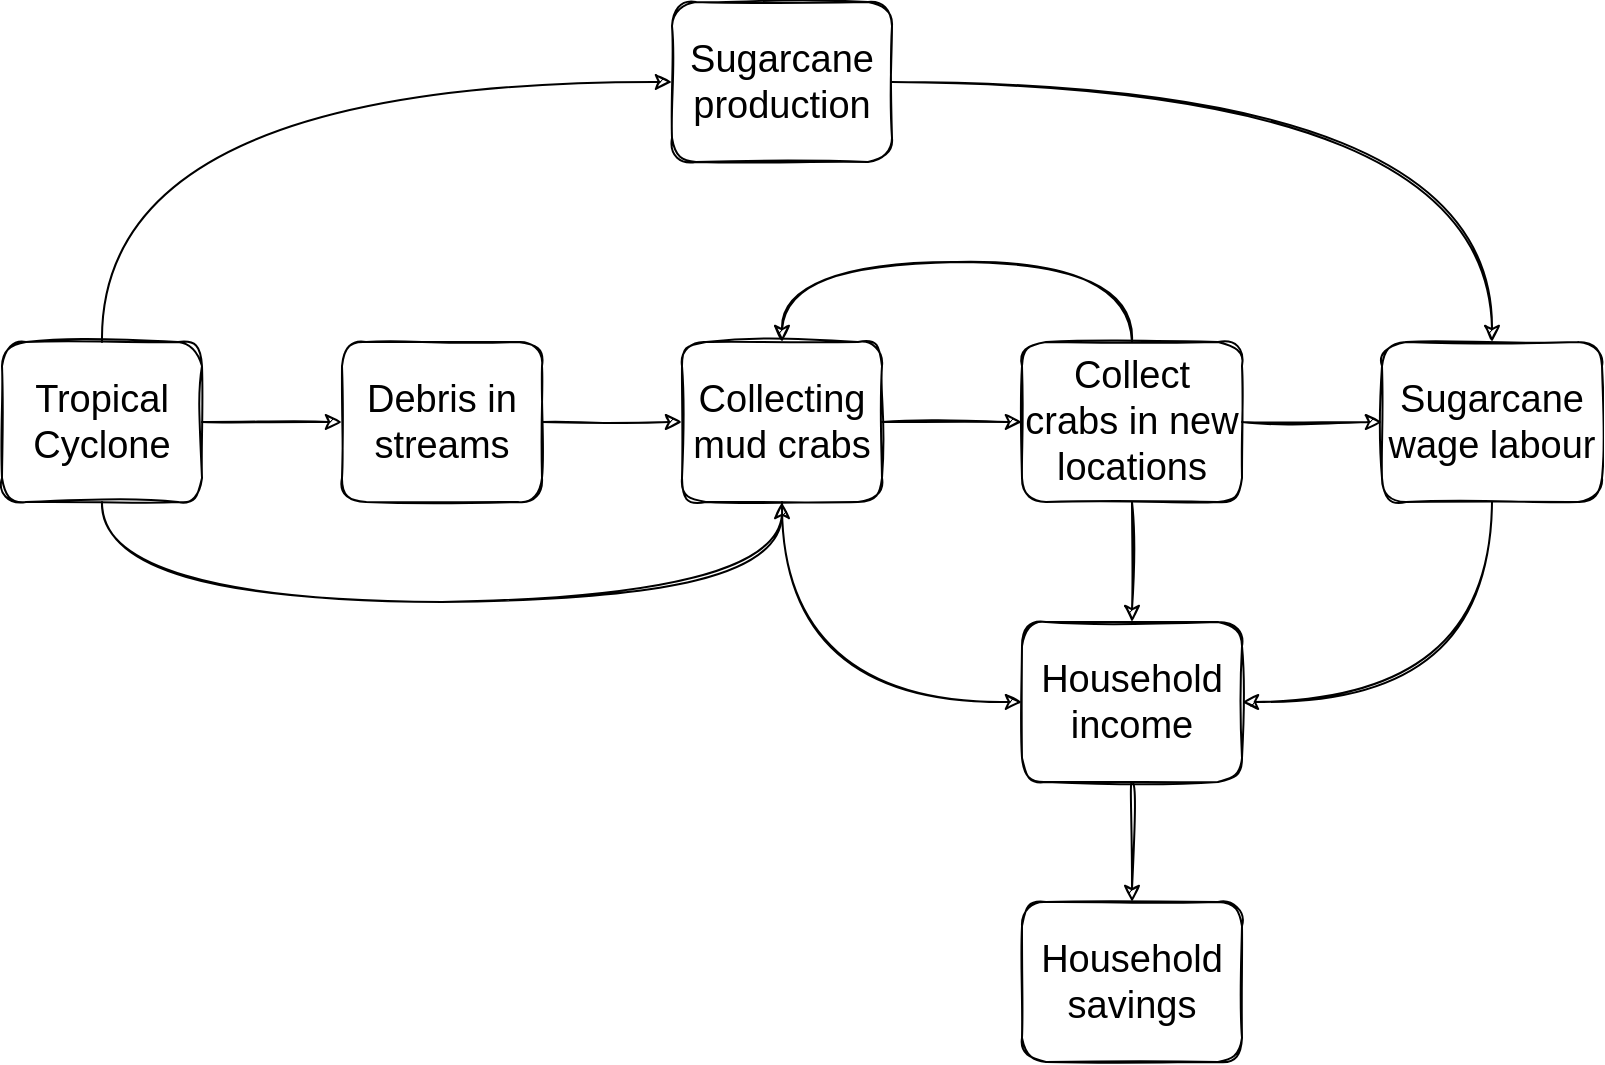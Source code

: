 <mxfile version="14.9.6" type="device"><diagram id="CouAoRiHkG57SWynRnL8" name="Page-1"><mxGraphModel dx="932" dy="658" grid="1" gridSize="10" guides="1" tooltips="1" connect="1" arrows="1" fold="1" page="1" pageScale="1" pageWidth="827" pageHeight="1169" math="0" shadow="0"><root><mxCell id="0"/><mxCell id="1" parent="0"/><mxCell id="YRAk-JFl3zdphtsYkW3S-1" style="edgeStyle=orthogonalEdgeStyle;curved=1;rounded=0;sketch=1;orthogonalLoop=1;jettySize=auto;html=1;entryX=1;entryY=0.5;entryDx=0;entryDy=0;exitX=0.5;exitY=1;exitDx=0;exitDy=0;" edge="1" parent="1" source="YRAk-JFl3zdphtsYkW3S-2" target="YRAk-JFl3zdphtsYkW3S-16"><mxGeometry relative="1" as="geometry"/></mxCell><mxCell id="YRAk-JFl3zdphtsYkW3S-2" value="&lt;span style=&quot;font-size: 19px&quot;&gt;Sugarcane wage labour&lt;/span&gt;" style="text;html=1;fillColor=none;align=center;verticalAlign=middle;whiteSpace=wrap;rounded=1;strokeColor=#000000;shadow=0;sketch=1;" vertex="1" parent="1"><mxGeometry x="690" y="250" width="110" height="80" as="geometry"/></mxCell><mxCell id="YRAk-JFl3zdphtsYkW3S-3" value="" style="endArrow=classic;html=1;entryX=0;entryY=0.5;entryDx=0;entryDy=0;sketch=1;exitX=1;exitY=0.5;exitDx=0;exitDy=0;" edge="1" parent="1" source="YRAk-JFl3zdphtsYkW3S-9" target="YRAk-JFl3zdphtsYkW3S-2"><mxGeometry width="50" height="50" relative="1" as="geometry"><mxPoint x="610" y="290" as="sourcePoint"/><mxPoint x="440" y="280" as="targetPoint"/></mxGeometry></mxCell><mxCell id="YRAk-JFl3zdphtsYkW3S-4" value="" style="edgeStyle=orthogonalEdgeStyle;rounded=0;orthogonalLoop=1;jettySize=auto;html=1;sketch=1;" edge="1" parent="1" source="YRAk-JFl3zdphtsYkW3S-6" target="YRAk-JFl3zdphtsYkW3S-9"><mxGeometry relative="1" as="geometry"/></mxCell><mxCell id="YRAk-JFl3zdphtsYkW3S-5" style="edgeStyle=orthogonalEdgeStyle;rounded=0;sketch=1;orthogonalLoop=1;jettySize=auto;html=1;entryX=0;entryY=0.5;entryDx=0;entryDy=0;exitX=0.5;exitY=1;exitDx=0;exitDy=0;curved=1;" edge="1" parent="1" source="YRAk-JFl3zdphtsYkW3S-6" target="YRAk-JFl3zdphtsYkW3S-16"><mxGeometry relative="1" as="geometry"/></mxCell><mxCell id="YRAk-JFl3zdphtsYkW3S-6" value="&lt;font style=&quot;font-size: 19px&quot;&gt;Collecting mud crabs&lt;/font&gt;" style="text;html=1;fillColor=none;align=center;verticalAlign=middle;whiteSpace=wrap;rounded=1;strokeColor=#000000;shadow=0;sketch=1;" vertex="1" parent="1"><mxGeometry x="340" y="250" width="100" height="80" as="geometry"/></mxCell><mxCell id="YRAk-JFl3zdphtsYkW3S-7" style="edgeStyle=orthogonalEdgeStyle;rounded=0;sketch=1;orthogonalLoop=1;jettySize=auto;html=1;entryX=0.5;entryY=0;entryDx=0;entryDy=0;exitX=0.5;exitY=0;exitDx=0;exitDy=0;curved=1;" edge="1" parent="1" source="YRAk-JFl3zdphtsYkW3S-9" target="YRAk-JFl3zdphtsYkW3S-6"><mxGeometry relative="1" as="geometry"><Array as="points"><mxPoint x="565" y="210"/><mxPoint x="390" y="210"/></Array></mxGeometry></mxCell><mxCell id="YRAk-JFl3zdphtsYkW3S-8" value="" style="edgeStyle=orthogonalEdgeStyle;rounded=0;orthogonalLoop=1;jettySize=auto;html=1;sketch=1;" edge="1" parent="1" source="YRAk-JFl3zdphtsYkW3S-9" target="YRAk-JFl3zdphtsYkW3S-16"><mxGeometry relative="1" as="geometry"/></mxCell><mxCell id="YRAk-JFl3zdphtsYkW3S-9" value="&lt;font style=&quot;font-size: 19px&quot;&gt;Collect crabs in new locations&lt;/font&gt;" style="text;html=1;fillColor=none;align=center;verticalAlign=middle;whiteSpace=wrap;rounded=1;strokeColor=#000000;shadow=0;sketch=1;" vertex="1" parent="1"><mxGeometry x="510" y="250" width="110" height="80" as="geometry"/></mxCell><mxCell id="YRAk-JFl3zdphtsYkW3S-10" value="" style="edgeStyle=orthogonalEdgeStyle;rounded=0;orthogonalLoop=1;jettySize=auto;html=1;sketch=1;entryX=0;entryY=0.5;entryDx=0;entryDy=0;" edge="1" parent="1" source="YRAk-JFl3zdphtsYkW3S-11" target="YRAk-JFl3zdphtsYkW3S-6"><mxGeometry relative="1" as="geometry"><mxPoint x="414" y="220" as="targetPoint"/></mxGeometry></mxCell><mxCell id="YRAk-JFl3zdphtsYkW3S-11" value="&lt;font style=&quot;font-size: 19px&quot;&gt;Debris in streams&lt;/font&gt;" style="text;html=1;fillColor=none;align=center;verticalAlign=middle;whiteSpace=wrap;rounded=1;strokeColor=#000000;shadow=0;sketch=1;" vertex="1" parent="1"><mxGeometry x="170" y="250" width="100" height="80" as="geometry"/></mxCell><mxCell id="YRAk-JFl3zdphtsYkW3S-12" value="" style="edgeStyle=orthogonalEdgeStyle;rounded=0;orthogonalLoop=1;jettySize=auto;html=1;sketch=1;" edge="1" parent="1" source="YRAk-JFl3zdphtsYkW3S-14" target="YRAk-JFl3zdphtsYkW3S-11"><mxGeometry relative="1" as="geometry"/></mxCell><mxCell id="YRAk-JFl3zdphtsYkW3S-13" style="edgeStyle=orthogonalEdgeStyle;rounded=0;orthogonalLoop=1;jettySize=auto;html=1;exitX=0.5;exitY=1;exitDx=0;exitDy=0;sketch=1;entryX=0.5;entryY=1;entryDx=0;entryDy=0;curved=1;" edge="1" parent="1" source="YRAk-JFl3zdphtsYkW3S-14" target="YRAk-JFl3zdphtsYkW3S-6"><mxGeometry relative="1" as="geometry"><Array as="points"><mxPoint x="50" y="380"/><mxPoint x="390" y="380"/></Array><mxPoint x="380" y="340" as="targetPoint"/></mxGeometry></mxCell><mxCell id="YRAk-JFl3zdphtsYkW3S-14" value="&lt;font style=&quot;font-size: 19px&quot;&gt;Tropical Cyclone&lt;/font&gt;" style="text;html=1;fillColor=none;align=center;verticalAlign=middle;whiteSpace=wrap;rounded=1;strokeColor=#000000;shadow=0;sketch=1;" vertex="1" parent="1"><mxGeometry y="250" width="100" height="80" as="geometry"/></mxCell><mxCell id="YRAk-JFl3zdphtsYkW3S-15" value="" style="edgeStyle=orthogonalEdgeStyle;curved=1;rounded=0;sketch=1;orthogonalLoop=1;jettySize=auto;html=1;" edge="1" parent="1" source="YRAk-JFl3zdphtsYkW3S-16" target="YRAk-JFl3zdphtsYkW3S-17"><mxGeometry relative="1" as="geometry"/></mxCell><mxCell id="YRAk-JFl3zdphtsYkW3S-16" value="&lt;font style=&quot;font-size: 19px&quot;&gt;Household income&lt;/font&gt;" style="text;html=1;fillColor=none;align=center;verticalAlign=middle;whiteSpace=wrap;rounded=1;strokeColor=#000000;shadow=0;sketch=1;" vertex="1" parent="1"><mxGeometry x="510" y="390" width="110" height="80" as="geometry"/></mxCell><mxCell id="YRAk-JFl3zdphtsYkW3S-17" value="&lt;font style=&quot;font-size: 19px&quot;&gt;Household savings&lt;/font&gt;" style="text;html=1;fillColor=none;align=center;verticalAlign=middle;whiteSpace=wrap;rounded=1;strokeColor=#000000;shadow=0;sketch=1;" vertex="1" parent="1"><mxGeometry x="510" y="530" width="110" height="80" as="geometry"/></mxCell><mxCell id="YRAk-JFl3zdphtsYkW3S-21" style="edgeStyle=orthogonalEdgeStyle;curved=1;rounded=0;sketch=1;orthogonalLoop=1;jettySize=auto;html=1;entryX=0.5;entryY=0;entryDx=0;entryDy=0;" edge="1" parent="1" source="YRAk-JFl3zdphtsYkW3S-19" target="YRAk-JFl3zdphtsYkW3S-2"><mxGeometry relative="1" as="geometry"/></mxCell><mxCell id="YRAk-JFl3zdphtsYkW3S-19" value="&lt;span style=&quot;font-size: 19px&quot;&gt;Sugarcane production&lt;/span&gt;" style="text;html=1;fillColor=none;align=center;verticalAlign=middle;whiteSpace=wrap;rounded=1;strokeColor=#000000;shadow=0;sketch=1;" vertex="1" parent="1"><mxGeometry x="335" y="80" width="110" height="80" as="geometry"/></mxCell><mxCell id="YRAk-JFl3zdphtsYkW3S-20" value="" style="endArrow=classic;html=1;exitX=0.5;exitY=0;exitDx=0;exitDy=0;entryX=0;entryY=0.5;entryDx=0;entryDy=0;sketch=1;edgeStyle=orthogonalEdgeStyle;curved=1;" edge="1" parent="1" source="YRAk-JFl3zdphtsYkW3S-14" target="YRAk-JFl3zdphtsYkW3S-19"><mxGeometry width="50" height="50" relative="1" as="geometry"><mxPoint x="390" y="360" as="sourcePoint"/><mxPoint x="440" y="310" as="targetPoint"/></mxGeometry></mxCell></root></mxGraphModel></diagram></mxfile>